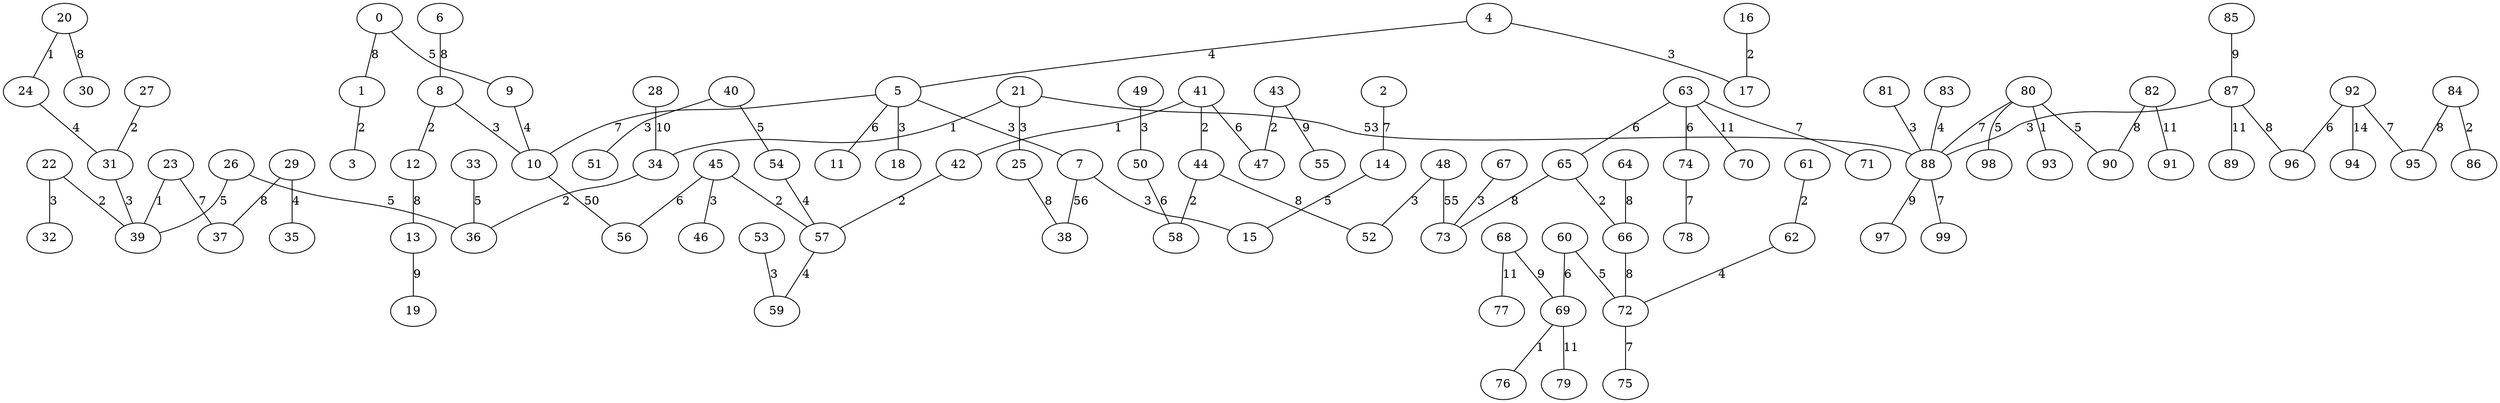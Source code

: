 graph G {
    20 -- 24 [label=1];
    21 -- 34 [label=1];
    23 -- 39 [label=1];
    41 -- 42 [label=1];
    69 -- 76 [label=1];
    80 -- 93 [label=1];
    1 -- 3 [label=2];
    8 -- 12 [label=2];
    16 -- 17 [label=2];
    22 -- 39 [label=2];
    27 -- 31 [label=2];
    34 -- 36 [label=2];
    41 -- 44 [label=2];
    42 -- 57 [label=2];
    43 -- 47 [label=2];
    44 -- 58 [label=2];
    45 -- 57 [label=2];
    61 -- 62 [label=2];
    65 -- 66 [label=2];
    84 -- 86 [label=2];
    4 -- 17 [label=3];
    5 -- 7 [label=3];
    5 -- 18 [label=3];
    7 -- 15 [label=3];
    8 -- 10 [label=3];
    21 -- 25 [label=3];
    22 -- 32 [label=3];
    31 -- 39 [label=3];
    40 -- 51 [label=3];
    45 -- 46 [label=3];
    48 -- 52 [label=3];
    49 -- 50 [label=3];
    53 -- 59 [label=3];
    67 -- 73 [label=3];
    81 -- 88 [label=3];
    87 -- 88 [label=3];
    4 -- 5 [label=4];
    9 -- 10 [label=4];
    24 -- 31 [label=4];
    29 -- 35 [label=4];
    54 -- 57 [label=4];
    57 -- 59 [label=4];
    62 -- 72 [label=4];
    83 -- 88 [label=4];
    0 -- 9 [label=5];
    14 -- 15 [label=5];
    26 -- 36 [label=5];
    26 -- 39 [label=5];
    33 -- 36 [label=5];
    40 -- 54 [label=5];
    60 -- 72 [label=5];
    80 -- 90 [label=5];
    80 -- 98 [label=5];
    5 -- 11 [label=6];
    41 -- 47 [label=6];
    45 -- 56 [label=6];
    50 -- 58 [label=6];
    60 -- 69 [label=6];
    63 -- 65 [label=6];
    63 -- 74 [label=6];
    92 -- 96 [label=6];
    2 -- 14 [label=7];
    5 -- 10 [label=7];
    23 -- 37 [label=7];
    63 -- 71 [label=7];
    72 -- 75 [label=7];
    74 -- 78 [label=7];
    80 -- 88 [label=7];
    88 -- 99 [label=7];
    92 -- 95 [label=7];
    0 -- 1 [label=8];
    6 -- 8 [label=8];
    12 -- 13 [label=8];
    20 -- 30 [label=8];
    25 -- 38 [label=8];
    29 -- 37 [label=8];
    44 -- 52 [label=8];
    64 -- 66 [label=8];
    65 -- 73 [label=8];
    66 -- 72 [label=8];
    82 -- 90 [label=8];
    84 -- 95 [label=8];
    87 -- 96 [label=8];
    13 -- 19 [label=9];
    43 -- 55 [label=9];
    68 -- 69 [label=9];
    85 -- 87 [label=9];
    88 -- 97 [label=9];
    28 -- 34 [label=10];
    63 -- 70 [label=11];
    68 -- 77 [label=11];
    69 -- 79 [label=11];
    82 -- 91 [label=11];
    87 -- 89 [label=11];
    92 -- 94 [label=14];
    10 -- 56 [label=50];
    21 -- 88 [label=53];
    48 -- 73 [label=55];
    7 -- 38 [label=56];
}
